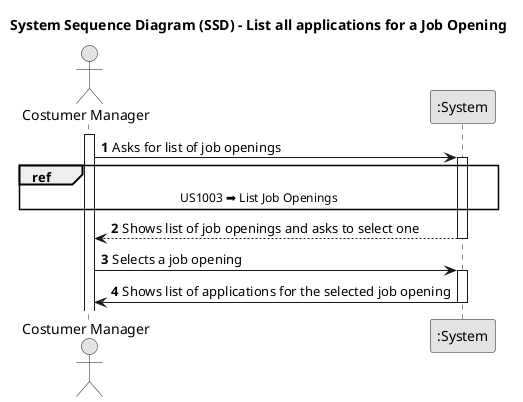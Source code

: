 @startuml
skinparam monochrome true
skinparam packageStyle rectangle
skinparam shadowing false

title System Sequence Diagram (SSD) - List all applications for a Job Opening

autonumber

actor "Costumer Manager" as Manager
participant ":System" as System

activate Manager

    Manager -> System : Asks for list of job openings
        activate System
    
        ref over System, Manager : US1003 ➡️ List Job Openings
    
        System --> Manager : Shows list of job openings and asks to select one
    
        deactivate System

    Manager -> System : Selects a job opening
    activate System

        System -> Manager : Shows list of applications for the selected job opening

    deactivate System
    
@enduml